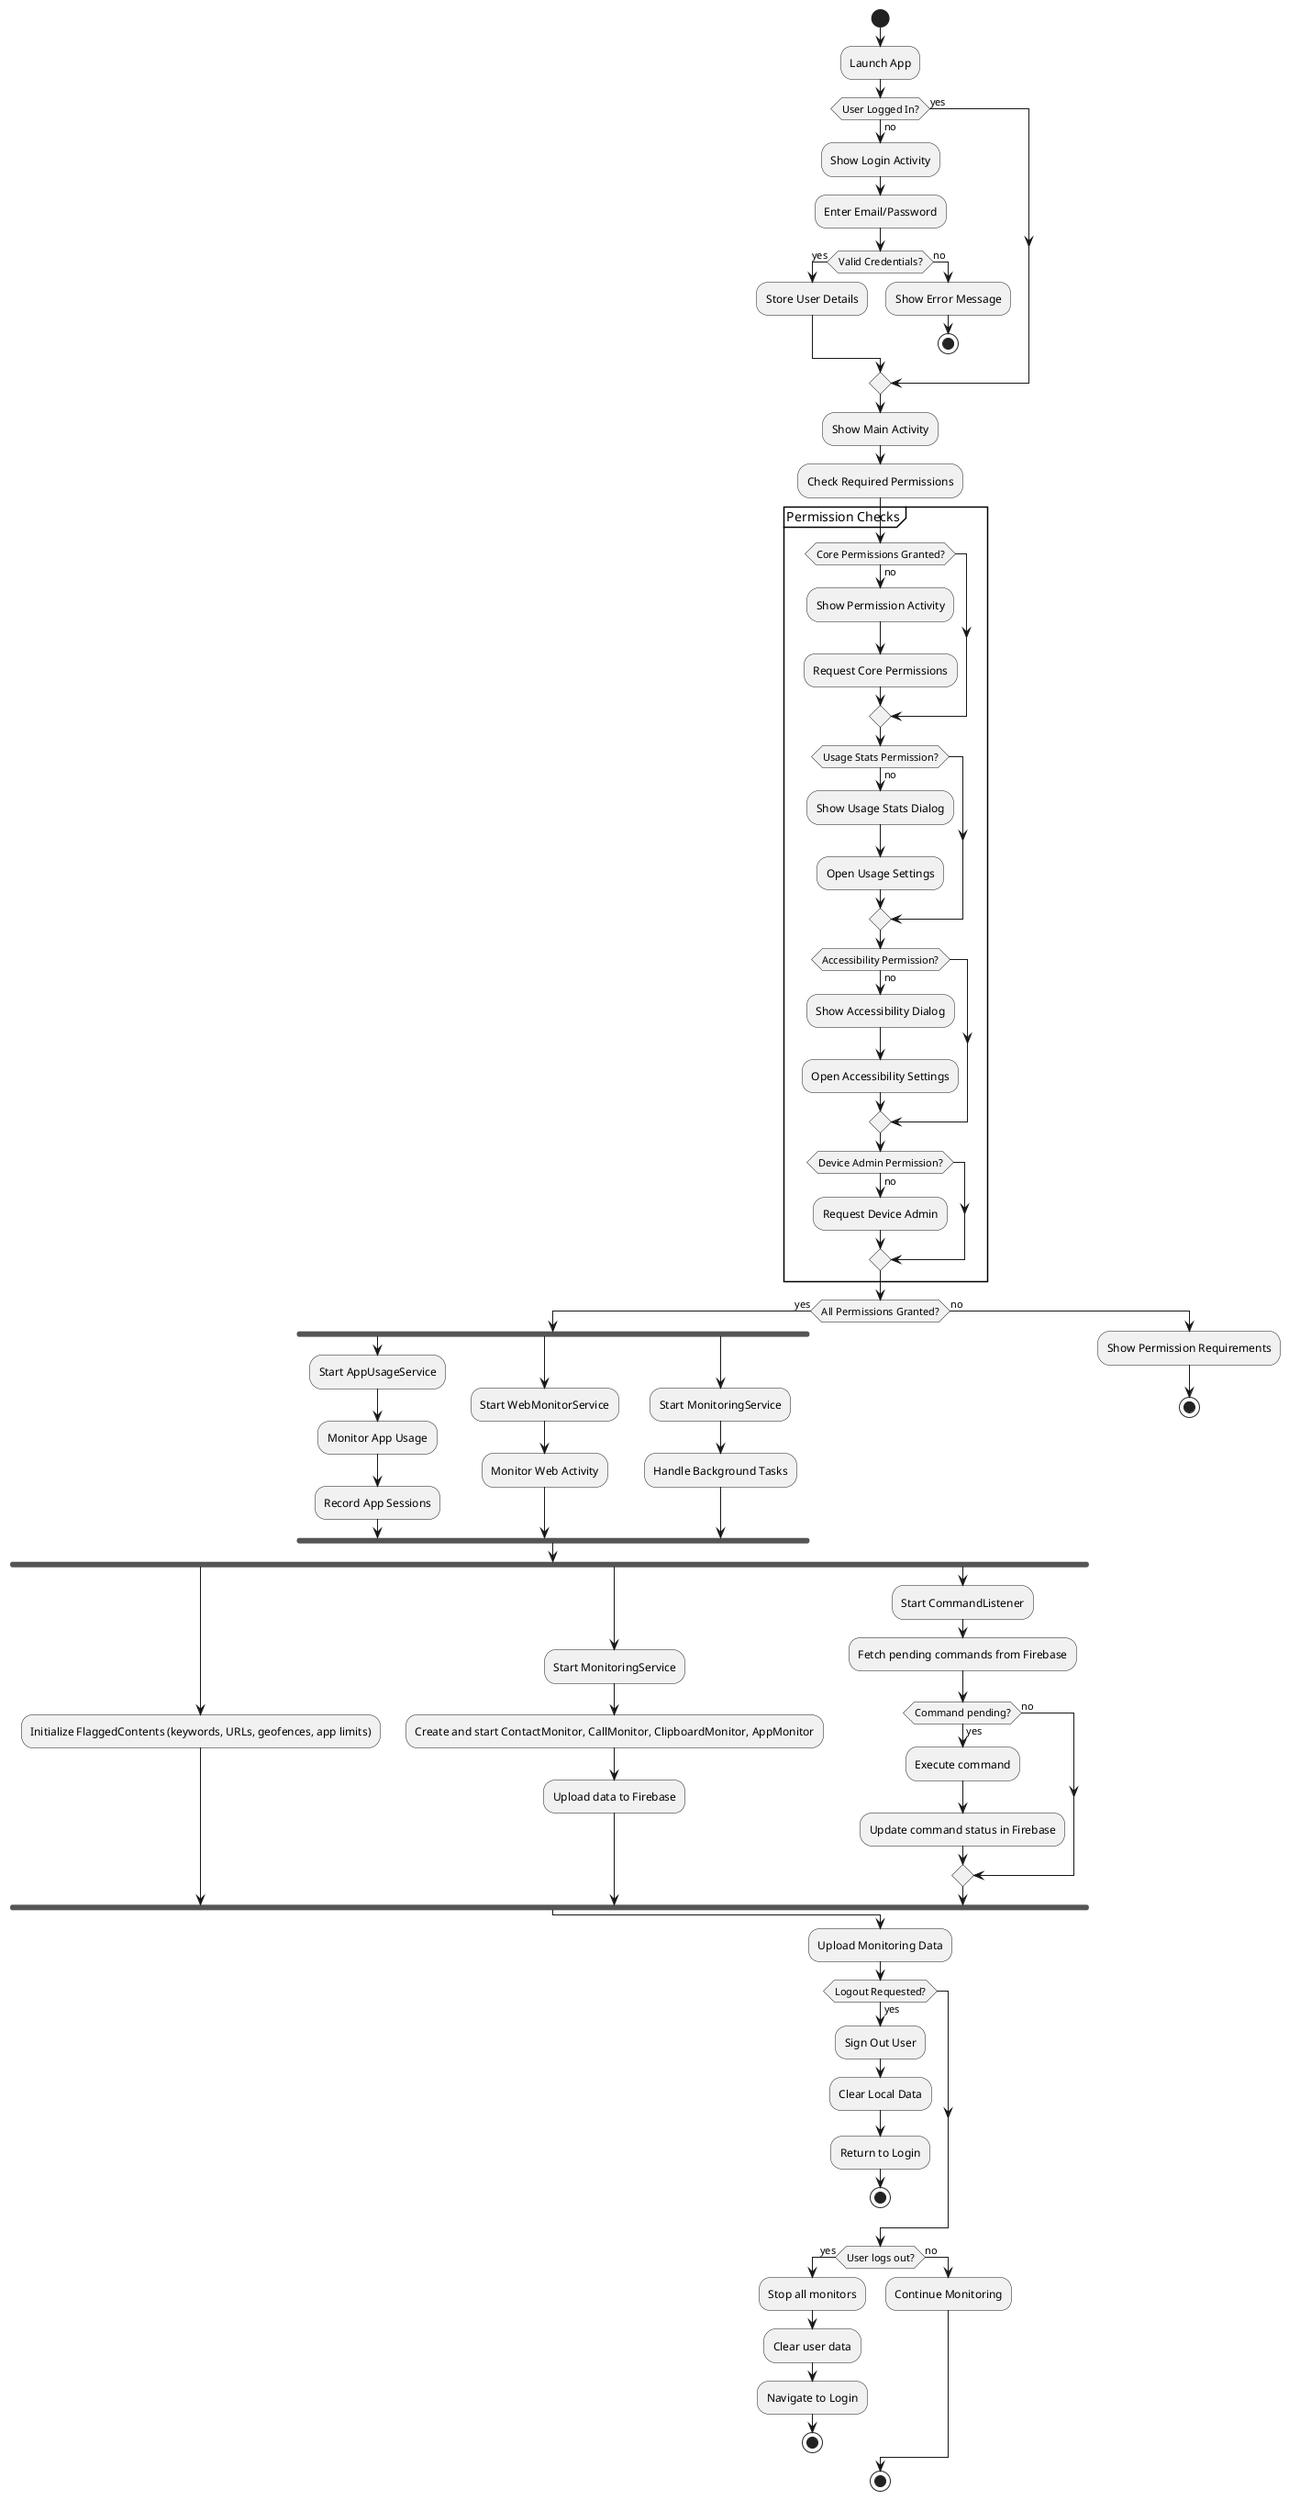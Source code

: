 @startuml Child Monitoring AI Activity Flow

start

:Launch App;

if (User Logged In?) then (no)
  :Show Login Activity;
  :Enter Email/Password;
  if (Valid Credentials?) then (yes)
    :Store User Details;
  else (no)
    :Show Error Message;
    stop
  endif
else (yes)
endif

:Show Main Activity;

:Check Required Permissions;

partition "Permission Checks" {
  if (Core Permissions Granted?) then (no)
    :Show Permission Activity;
    :Request Core Permissions;
  endif
  
  if (Usage Stats Permission?) then (no)
    :Show Usage Stats Dialog;
    :Open Usage Settings;
  endif
  
  if (Accessibility Permission?) then (no)
    :Show Accessibility Dialog;
    :Open Accessibility Settings;
  endif
  
  if (Device Admin Permission?) then (no)
    :Request Device Admin;
  endif
}

if (All Permissions Granted?) then (yes)
  fork
    :Start AppUsageService;
    :Monitor App Usage;
    :Record App Sessions;
  fork again
    :Start WebMonitorService;
    :Monitor Web Activity;
  fork again
    :Start MonitoringService;
    :Handle Background Tasks;
  end fork
  fork
    :Initialize FlaggedContents (keywords, URLs, geofences, app limits);
  fork again
    :Start MonitoringService;
    :Create and start ContactMonitor, CallMonitor, ClipboardMonitor, AppMonitor;
    :Upload data to Firebase;
  fork again
    :Start CommandListener;
    :Fetch pending commands from Firebase;
    if (Command pending?) then (yes)
      :Execute command;
      :Update command status in Firebase;
    else (no)
    endif
  end fork
else (no)
  :Show Permission Requirements;
  stop
endif

:Upload Monitoring Data;

if (Logout Requested?) then (yes)
  :Sign Out User;
  :Clear Local Data;
  :Return to Login;
  stop
endif

if (User logs out?) then (yes)
  :Stop all monitors;
  :Clear user data;
  :Navigate to Login;
  stop
else (no)
  :Continue Monitoring;
endif

stop

@enduml
